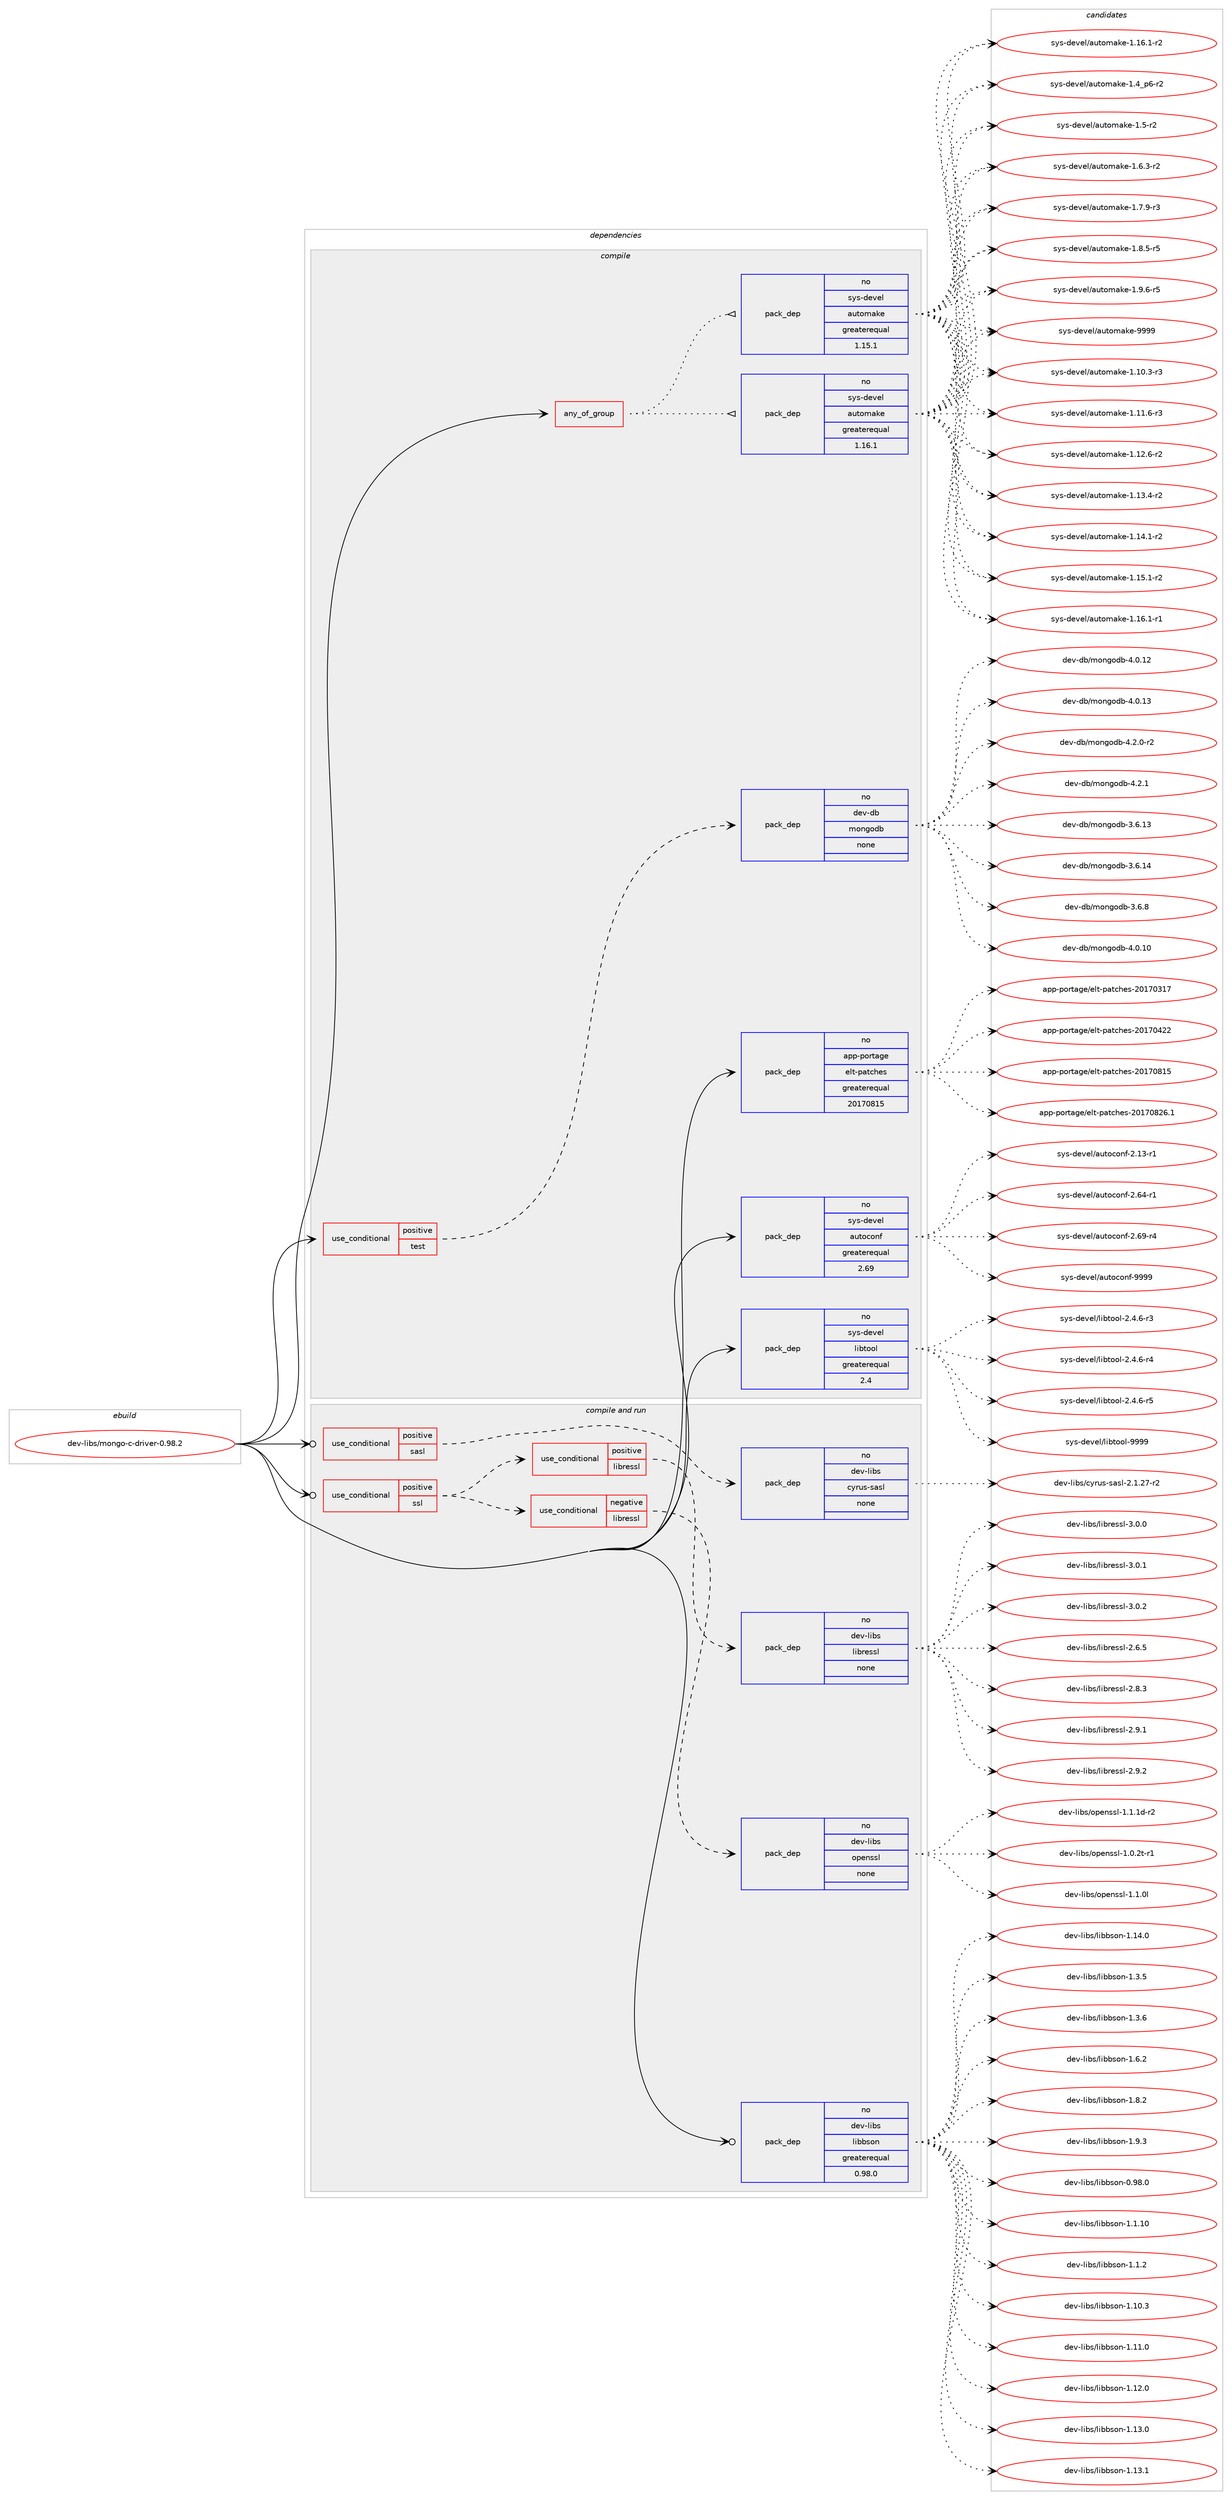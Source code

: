 digraph prolog {

# *************
# Graph options
# *************

newrank=true;
concentrate=true;
compound=true;
graph [rankdir=LR,fontname=Helvetica,fontsize=10,ranksep=1.5];#, ranksep=2.5, nodesep=0.2];
edge  [arrowhead=vee];
node  [fontname=Helvetica,fontsize=10];

# **********
# The ebuild
# **********

subgraph cluster_leftcol {
color=gray;
rank=same;
label=<<i>ebuild</i>>;
id [label="dev-libs/mongo-c-driver-0.98.2", color=red, width=4, href="../dev-libs/mongo-c-driver-0.98.2.svg"];
}

# ****************
# The dependencies
# ****************

subgraph cluster_midcol {
color=gray;
label=<<i>dependencies</i>>;
subgraph cluster_compile {
fillcolor="#eeeeee";
style=filled;
label=<<i>compile</i>>;
subgraph any11200 {
dependency567794 [label=<<TABLE BORDER="0" CELLBORDER="1" CELLSPACING="0" CELLPADDING="4"><TR><TD CELLPADDING="10">any_of_group</TD></TR></TABLE>>, shape=none, color=red];subgraph pack423989 {
dependency567795 [label=<<TABLE BORDER="0" CELLBORDER="1" CELLSPACING="0" CELLPADDING="4" WIDTH="220"><TR><TD ROWSPAN="6" CELLPADDING="30">pack_dep</TD></TR><TR><TD WIDTH="110">no</TD></TR><TR><TD>sys-devel</TD></TR><TR><TD>automake</TD></TR><TR><TD>greaterequal</TD></TR><TR><TD>1.16.1</TD></TR></TABLE>>, shape=none, color=blue];
}
dependency567794:e -> dependency567795:w [weight=20,style="dotted",arrowhead="oinv"];
subgraph pack423990 {
dependency567796 [label=<<TABLE BORDER="0" CELLBORDER="1" CELLSPACING="0" CELLPADDING="4" WIDTH="220"><TR><TD ROWSPAN="6" CELLPADDING="30">pack_dep</TD></TR><TR><TD WIDTH="110">no</TD></TR><TR><TD>sys-devel</TD></TR><TR><TD>automake</TD></TR><TR><TD>greaterequal</TD></TR><TR><TD>1.15.1</TD></TR></TABLE>>, shape=none, color=blue];
}
dependency567794:e -> dependency567796:w [weight=20,style="dotted",arrowhead="oinv"];
}
id:e -> dependency567794:w [weight=20,style="solid",arrowhead="vee"];
subgraph cond132246 {
dependency567797 [label=<<TABLE BORDER="0" CELLBORDER="1" CELLSPACING="0" CELLPADDING="4"><TR><TD ROWSPAN="3" CELLPADDING="10">use_conditional</TD></TR><TR><TD>positive</TD></TR><TR><TD>test</TD></TR></TABLE>>, shape=none, color=red];
subgraph pack423991 {
dependency567798 [label=<<TABLE BORDER="0" CELLBORDER="1" CELLSPACING="0" CELLPADDING="4" WIDTH="220"><TR><TD ROWSPAN="6" CELLPADDING="30">pack_dep</TD></TR><TR><TD WIDTH="110">no</TD></TR><TR><TD>dev-db</TD></TR><TR><TD>mongodb</TD></TR><TR><TD>none</TD></TR><TR><TD></TD></TR></TABLE>>, shape=none, color=blue];
}
dependency567797:e -> dependency567798:w [weight=20,style="dashed",arrowhead="vee"];
}
id:e -> dependency567797:w [weight=20,style="solid",arrowhead="vee"];
subgraph pack423992 {
dependency567799 [label=<<TABLE BORDER="0" CELLBORDER="1" CELLSPACING="0" CELLPADDING="4" WIDTH="220"><TR><TD ROWSPAN="6" CELLPADDING="30">pack_dep</TD></TR><TR><TD WIDTH="110">no</TD></TR><TR><TD>app-portage</TD></TR><TR><TD>elt-patches</TD></TR><TR><TD>greaterequal</TD></TR><TR><TD>20170815</TD></TR></TABLE>>, shape=none, color=blue];
}
id:e -> dependency567799:w [weight=20,style="solid",arrowhead="vee"];
subgraph pack423993 {
dependency567800 [label=<<TABLE BORDER="0" CELLBORDER="1" CELLSPACING="0" CELLPADDING="4" WIDTH="220"><TR><TD ROWSPAN="6" CELLPADDING="30">pack_dep</TD></TR><TR><TD WIDTH="110">no</TD></TR><TR><TD>sys-devel</TD></TR><TR><TD>autoconf</TD></TR><TR><TD>greaterequal</TD></TR><TR><TD>2.69</TD></TR></TABLE>>, shape=none, color=blue];
}
id:e -> dependency567800:w [weight=20,style="solid",arrowhead="vee"];
subgraph pack423994 {
dependency567801 [label=<<TABLE BORDER="0" CELLBORDER="1" CELLSPACING="0" CELLPADDING="4" WIDTH="220"><TR><TD ROWSPAN="6" CELLPADDING="30">pack_dep</TD></TR><TR><TD WIDTH="110">no</TD></TR><TR><TD>sys-devel</TD></TR><TR><TD>libtool</TD></TR><TR><TD>greaterequal</TD></TR><TR><TD>2.4</TD></TR></TABLE>>, shape=none, color=blue];
}
id:e -> dependency567801:w [weight=20,style="solid",arrowhead="vee"];
}
subgraph cluster_compileandrun {
fillcolor="#eeeeee";
style=filled;
label=<<i>compile and run</i>>;
subgraph cond132247 {
dependency567802 [label=<<TABLE BORDER="0" CELLBORDER="1" CELLSPACING="0" CELLPADDING="4"><TR><TD ROWSPAN="3" CELLPADDING="10">use_conditional</TD></TR><TR><TD>positive</TD></TR><TR><TD>sasl</TD></TR></TABLE>>, shape=none, color=red];
subgraph pack423995 {
dependency567803 [label=<<TABLE BORDER="0" CELLBORDER="1" CELLSPACING="0" CELLPADDING="4" WIDTH="220"><TR><TD ROWSPAN="6" CELLPADDING="30">pack_dep</TD></TR><TR><TD WIDTH="110">no</TD></TR><TR><TD>dev-libs</TD></TR><TR><TD>cyrus-sasl</TD></TR><TR><TD>none</TD></TR><TR><TD></TD></TR></TABLE>>, shape=none, color=blue];
}
dependency567802:e -> dependency567803:w [weight=20,style="dashed",arrowhead="vee"];
}
id:e -> dependency567802:w [weight=20,style="solid",arrowhead="odotvee"];
subgraph cond132248 {
dependency567804 [label=<<TABLE BORDER="0" CELLBORDER="1" CELLSPACING="0" CELLPADDING="4"><TR><TD ROWSPAN="3" CELLPADDING="10">use_conditional</TD></TR><TR><TD>positive</TD></TR><TR><TD>ssl</TD></TR></TABLE>>, shape=none, color=red];
subgraph cond132249 {
dependency567805 [label=<<TABLE BORDER="0" CELLBORDER="1" CELLSPACING="0" CELLPADDING="4"><TR><TD ROWSPAN="3" CELLPADDING="10">use_conditional</TD></TR><TR><TD>negative</TD></TR><TR><TD>libressl</TD></TR></TABLE>>, shape=none, color=red];
subgraph pack423996 {
dependency567806 [label=<<TABLE BORDER="0" CELLBORDER="1" CELLSPACING="0" CELLPADDING="4" WIDTH="220"><TR><TD ROWSPAN="6" CELLPADDING="30">pack_dep</TD></TR><TR><TD WIDTH="110">no</TD></TR><TR><TD>dev-libs</TD></TR><TR><TD>openssl</TD></TR><TR><TD>none</TD></TR><TR><TD></TD></TR></TABLE>>, shape=none, color=blue];
}
dependency567805:e -> dependency567806:w [weight=20,style="dashed",arrowhead="vee"];
}
dependency567804:e -> dependency567805:w [weight=20,style="dashed",arrowhead="vee"];
subgraph cond132250 {
dependency567807 [label=<<TABLE BORDER="0" CELLBORDER="1" CELLSPACING="0" CELLPADDING="4"><TR><TD ROWSPAN="3" CELLPADDING="10">use_conditional</TD></TR><TR><TD>positive</TD></TR><TR><TD>libressl</TD></TR></TABLE>>, shape=none, color=red];
subgraph pack423997 {
dependency567808 [label=<<TABLE BORDER="0" CELLBORDER="1" CELLSPACING="0" CELLPADDING="4" WIDTH="220"><TR><TD ROWSPAN="6" CELLPADDING="30">pack_dep</TD></TR><TR><TD WIDTH="110">no</TD></TR><TR><TD>dev-libs</TD></TR><TR><TD>libressl</TD></TR><TR><TD>none</TD></TR><TR><TD></TD></TR></TABLE>>, shape=none, color=blue];
}
dependency567807:e -> dependency567808:w [weight=20,style="dashed",arrowhead="vee"];
}
dependency567804:e -> dependency567807:w [weight=20,style="dashed",arrowhead="vee"];
}
id:e -> dependency567804:w [weight=20,style="solid",arrowhead="odotvee"];
subgraph pack423998 {
dependency567809 [label=<<TABLE BORDER="0" CELLBORDER="1" CELLSPACING="0" CELLPADDING="4" WIDTH="220"><TR><TD ROWSPAN="6" CELLPADDING="30">pack_dep</TD></TR><TR><TD WIDTH="110">no</TD></TR><TR><TD>dev-libs</TD></TR><TR><TD>libbson</TD></TR><TR><TD>greaterequal</TD></TR><TR><TD>0.98.0</TD></TR></TABLE>>, shape=none, color=blue];
}
id:e -> dependency567809:w [weight=20,style="solid",arrowhead="odotvee"];
}
subgraph cluster_run {
fillcolor="#eeeeee";
style=filled;
label=<<i>run</i>>;
}
}

# **************
# The candidates
# **************

subgraph cluster_choices {
rank=same;
color=gray;
label=<<i>candidates</i>>;

subgraph choice423989 {
color=black;
nodesep=1;
choice11512111545100101118101108479711711611110997107101454946494846514511451 [label="sys-devel/automake-1.10.3-r3", color=red, width=4,href="../sys-devel/automake-1.10.3-r3.svg"];
choice11512111545100101118101108479711711611110997107101454946494946544511451 [label="sys-devel/automake-1.11.6-r3", color=red, width=4,href="../sys-devel/automake-1.11.6-r3.svg"];
choice11512111545100101118101108479711711611110997107101454946495046544511450 [label="sys-devel/automake-1.12.6-r2", color=red, width=4,href="../sys-devel/automake-1.12.6-r2.svg"];
choice11512111545100101118101108479711711611110997107101454946495146524511450 [label="sys-devel/automake-1.13.4-r2", color=red, width=4,href="../sys-devel/automake-1.13.4-r2.svg"];
choice11512111545100101118101108479711711611110997107101454946495246494511450 [label="sys-devel/automake-1.14.1-r2", color=red, width=4,href="../sys-devel/automake-1.14.1-r2.svg"];
choice11512111545100101118101108479711711611110997107101454946495346494511450 [label="sys-devel/automake-1.15.1-r2", color=red, width=4,href="../sys-devel/automake-1.15.1-r2.svg"];
choice11512111545100101118101108479711711611110997107101454946495446494511449 [label="sys-devel/automake-1.16.1-r1", color=red, width=4,href="../sys-devel/automake-1.16.1-r1.svg"];
choice11512111545100101118101108479711711611110997107101454946495446494511450 [label="sys-devel/automake-1.16.1-r2", color=red, width=4,href="../sys-devel/automake-1.16.1-r2.svg"];
choice115121115451001011181011084797117116111109971071014549465295112544511450 [label="sys-devel/automake-1.4_p6-r2", color=red, width=4,href="../sys-devel/automake-1.4_p6-r2.svg"];
choice11512111545100101118101108479711711611110997107101454946534511450 [label="sys-devel/automake-1.5-r2", color=red, width=4,href="../sys-devel/automake-1.5-r2.svg"];
choice115121115451001011181011084797117116111109971071014549465446514511450 [label="sys-devel/automake-1.6.3-r2", color=red, width=4,href="../sys-devel/automake-1.6.3-r2.svg"];
choice115121115451001011181011084797117116111109971071014549465546574511451 [label="sys-devel/automake-1.7.9-r3", color=red, width=4,href="../sys-devel/automake-1.7.9-r3.svg"];
choice115121115451001011181011084797117116111109971071014549465646534511453 [label="sys-devel/automake-1.8.5-r5", color=red, width=4,href="../sys-devel/automake-1.8.5-r5.svg"];
choice115121115451001011181011084797117116111109971071014549465746544511453 [label="sys-devel/automake-1.9.6-r5", color=red, width=4,href="../sys-devel/automake-1.9.6-r5.svg"];
choice115121115451001011181011084797117116111109971071014557575757 [label="sys-devel/automake-9999", color=red, width=4,href="../sys-devel/automake-9999.svg"];
dependency567795:e -> choice11512111545100101118101108479711711611110997107101454946494846514511451:w [style=dotted,weight="100"];
dependency567795:e -> choice11512111545100101118101108479711711611110997107101454946494946544511451:w [style=dotted,weight="100"];
dependency567795:e -> choice11512111545100101118101108479711711611110997107101454946495046544511450:w [style=dotted,weight="100"];
dependency567795:e -> choice11512111545100101118101108479711711611110997107101454946495146524511450:w [style=dotted,weight="100"];
dependency567795:e -> choice11512111545100101118101108479711711611110997107101454946495246494511450:w [style=dotted,weight="100"];
dependency567795:e -> choice11512111545100101118101108479711711611110997107101454946495346494511450:w [style=dotted,weight="100"];
dependency567795:e -> choice11512111545100101118101108479711711611110997107101454946495446494511449:w [style=dotted,weight="100"];
dependency567795:e -> choice11512111545100101118101108479711711611110997107101454946495446494511450:w [style=dotted,weight="100"];
dependency567795:e -> choice115121115451001011181011084797117116111109971071014549465295112544511450:w [style=dotted,weight="100"];
dependency567795:e -> choice11512111545100101118101108479711711611110997107101454946534511450:w [style=dotted,weight="100"];
dependency567795:e -> choice115121115451001011181011084797117116111109971071014549465446514511450:w [style=dotted,weight="100"];
dependency567795:e -> choice115121115451001011181011084797117116111109971071014549465546574511451:w [style=dotted,weight="100"];
dependency567795:e -> choice115121115451001011181011084797117116111109971071014549465646534511453:w [style=dotted,weight="100"];
dependency567795:e -> choice115121115451001011181011084797117116111109971071014549465746544511453:w [style=dotted,weight="100"];
dependency567795:e -> choice115121115451001011181011084797117116111109971071014557575757:w [style=dotted,weight="100"];
}
subgraph choice423990 {
color=black;
nodesep=1;
choice11512111545100101118101108479711711611110997107101454946494846514511451 [label="sys-devel/automake-1.10.3-r3", color=red, width=4,href="../sys-devel/automake-1.10.3-r3.svg"];
choice11512111545100101118101108479711711611110997107101454946494946544511451 [label="sys-devel/automake-1.11.6-r3", color=red, width=4,href="../sys-devel/automake-1.11.6-r3.svg"];
choice11512111545100101118101108479711711611110997107101454946495046544511450 [label="sys-devel/automake-1.12.6-r2", color=red, width=4,href="../sys-devel/automake-1.12.6-r2.svg"];
choice11512111545100101118101108479711711611110997107101454946495146524511450 [label="sys-devel/automake-1.13.4-r2", color=red, width=4,href="../sys-devel/automake-1.13.4-r2.svg"];
choice11512111545100101118101108479711711611110997107101454946495246494511450 [label="sys-devel/automake-1.14.1-r2", color=red, width=4,href="../sys-devel/automake-1.14.1-r2.svg"];
choice11512111545100101118101108479711711611110997107101454946495346494511450 [label="sys-devel/automake-1.15.1-r2", color=red, width=4,href="../sys-devel/automake-1.15.1-r2.svg"];
choice11512111545100101118101108479711711611110997107101454946495446494511449 [label="sys-devel/automake-1.16.1-r1", color=red, width=4,href="../sys-devel/automake-1.16.1-r1.svg"];
choice11512111545100101118101108479711711611110997107101454946495446494511450 [label="sys-devel/automake-1.16.1-r2", color=red, width=4,href="../sys-devel/automake-1.16.1-r2.svg"];
choice115121115451001011181011084797117116111109971071014549465295112544511450 [label="sys-devel/automake-1.4_p6-r2", color=red, width=4,href="../sys-devel/automake-1.4_p6-r2.svg"];
choice11512111545100101118101108479711711611110997107101454946534511450 [label="sys-devel/automake-1.5-r2", color=red, width=4,href="../sys-devel/automake-1.5-r2.svg"];
choice115121115451001011181011084797117116111109971071014549465446514511450 [label="sys-devel/automake-1.6.3-r2", color=red, width=4,href="../sys-devel/automake-1.6.3-r2.svg"];
choice115121115451001011181011084797117116111109971071014549465546574511451 [label="sys-devel/automake-1.7.9-r3", color=red, width=4,href="../sys-devel/automake-1.7.9-r3.svg"];
choice115121115451001011181011084797117116111109971071014549465646534511453 [label="sys-devel/automake-1.8.5-r5", color=red, width=4,href="../sys-devel/automake-1.8.5-r5.svg"];
choice115121115451001011181011084797117116111109971071014549465746544511453 [label="sys-devel/automake-1.9.6-r5", color=red, width=4,href="../sys-devel/automake-1.9.6-r5.svg"];
choice115121115451001011181011084797117116111109971071014557575757 [label="sys-devel/automake-9999", color=red, width=4,href="../sys-devel/automake-9999.svg"];
dependency567796:e -> choice11512111545100101118101108479711711611110997107101454946494846514511451:w [style=dotted,weight="100"];
dependency567796:e -> choice11512111545100101118101108479711711611110997107101454946494946544511451:w [style=dotted,weight="100"];
dependency567796:e -> choice11512111545100101118101108479711711611110997107101454946495046544511450:w [style=dotted,weight="100"];
dependency567796:e -> choice11512111545100101118101108479711711611110997107101454946495146524511450:w [style=dotted,weight="100"];
dependency567796:e -> choice11512111545100101118101108479711711611110997107101454946495246494511450:w [style=dotted,weight="100"];
dependency567796:e -> choice11512111545100101118101108479711711611110997107101454946495346494511450:w [style=dotted,weight="100"];
dependency567796:e -> choice11512111545100101118101108479711711611110997107101454946495446494511449:w [style=dotted,weight="100"];
dependency567796:e -> choice11512111545100101118101108479711711611110997107101454946495446494511450:w [style=dotted,weight="100"];
dependency567796:e -> choice115121115451001011181011084797117116111109971071014549465295112544511450:w [style=dotted,weight="100"];
dependency567796:e -> choice11512111545100101118101108479711711611110997107101454946534511450:w [style=dotted,weight="100"];
dependency567796:e -> choice115121115451001011181011084797117116111109971071014549465446514511450:w [style=dotted,weight="100"];
dependency567796:e -> choice115121115451001011181011084797117116111109971071014549465546574511451:w [style=dotted,weight="100"];
dependency567796:e -> choice115121115451001011181011084797117116111109971071014549465646534511453:w [style=dotted,weight="100"];
dependency567796:e -> choice115121115451001011181011084797117116111109971071014549465746544511453:w [style=dotted,weight="100"];
dependency567796:e -> choice115121115451001011181011084797117116111109971071014557575757:w [style=dotted,weight="100"];
}
subgraph choice423991 {
color=black;
nodesep=1;
choice1001011184510098471091111101031111009845514654464951 [label="dev-db/mongodb-3.6.13", color=red, width=4,href="../dev-db/mongodb-3.6.13.svg"];
choice1001011184510098471091111101031111009845514654464952 [label="dev-db/mongodb-3.6.14", color=red, width=4,href="../dev-db/mongodb-3.6.14.svg"];
choice10010111845100984710911111010311110098455146544656 [label="dev-db/mongodb-3.6.8", color=red, width=4,href="../dev-db/mongodb-3.6.8.svg"];
choice1001011184510098471091111101031111009845524648464948 [label="dev-db/mongodb-4.0.10", color=red, width=4,href="../dev-db/mongodb-4.0.10.svg"];
choice1001011184510098471091111101031111009845524648464950 [label="dev-db/mongodb-4.0.12", color=red, width=4,href="../dev-db/mongodb-4.0.12.svg"];
choice1001011184510098471091111101031111009845524648464951 [label="dev-db/mongodb-4.0.13", color=red, width=4,href="../dev-db/mongodb-4.0.13.svg"];
choice100101118451009847109111110103111100984552465046484511450 [label="dev-db/mongodb-4.2.0-r2", color=red, width=4,href="../dev-db/mongodb-4.2.0-r2.svg"];
choice10010111845100984710911111010311110098455246504649 [label="dev-db/mongodb-4.2.1", color=red, width=4,href="../dev-db/mongodb-4.2.1.svg"];
dependency567798:e -> choice1001011184510098471091111101031111009845514654464951:w [style=dotted,weight="100"];
dependency567798:e -> choice1001011184510098471091111101031111009845514654464952:w [style=dotted,weight="100"];
dependency567798:e -> choice10010111845100984710911111010311110098455146544656:w [style=dotted,weight="100"];
dependency567798:e -> choice1001011184510098471091111101031111009845524648464948:w [style=dotted,weight="100"];
dependency567798:e -> choice1001011184510098471091111101031111009845524648464950:w [style=dotted,weight="100"];
dependency567798:e -> choice1001011184510098471091111101031111009845524648464951:w [style=dotted,weight="100"];
dependency567798:e -> choice100101118451009847109111110103111100984552465046484511450:w [style=dotted,weight="100"];
dependency567798:e -> choice10010111845100984710911111010311110098455246504649:w [style=dotted,weight="100"];
}
subgraph choice423992 {
color=black;
nodesep=1;
choice97112112451121111141169710310147101108116451129711699104101115455048495548514955 [label="app-portage/elt-patches-20170317", color=red, width=4,href="../app-portage/elt-patches-20170317.svg"];
choice97112112451121111141169710310147101108116451129711699104101115455048495548525050 [label="app-portage/elt-patches-20170422", color=red, width=4,href="../app-portage/elt-patches-20170422.svg"];
choice97112112451121111141169710310147101108116451129711699104101115455048495548564953 [label="app-portage/elt-patches-20170815", color=red, width=4,href="../app-portage/elt-patches-20170815.svg"];
choice971121124511211111411697103101471011081164511297116991041011154550484955485650544649 [label="app-portage/elt-patches-20170826.1", color=red, width=4,href="../app-portage/elt-patches-20170826.1.svg"];
dependency567799:e -> choice97112112451121111141169710310147101108116451129711699104101115455048495548514955:w [style=dotted,weight="100"];
dependency567799:e -> choice97112112451121111141169710310147101108116451129711699104101115455048495548525050:w [style=dotted,weight="100"];
dependency567799:e -> choice97112112451121111141169710310147101108116451129711699104101115455048495548564953:w [style=dotted,weight="100"];
dependency567799:e -> choice971121124511211111411697103101471011081164511297116991041011154550484955485650544649:w [style=dotted,weight="100"];
}
subgraph choice423993 {
color=black;
nodesep=1;
choice1151211154510010111810110847971171161119911111010245504649514511449 [label="sys-devel/autoconf-2.13-r1", color=red, width=4,href="../sys-devel/autoconf-2.13-r1.svg"];
choice1151211154510010111810110847971171161119911111010245504654524511449 [label="sys-devel/autoconf-2.64-r1", color=red, width=4,href="../sys-devel/autoconf-2.64-r1.svg"];
choice1151211154510010111810110847971171161119911111010245504654574511452 [label="sys-devel/autoconf-2.69-r4", color=red, width=4,href="../sys-devel/autoconf-2.69-r4.svg"];
choice115121115451001011181011084797117116111991111101024557575757 [label="sys-devel/autoconf-9999", color=red, width=4,href="../sys-devel/autoconf-9999.svg"];
dependency567800:e -> choice1151211154510010111810110847971171161119911111010245504649514511449:w [style=dotted,weight="100"];
dependency567800:e -> choice1151211154510010111810110847971171161119911111010245504654524511449:w [style=dotted,weight="100"];
dependency567800:e -> choice1151211154510010111810110847971171161119911111010245504654574511452:w [style=dotted,weight="100"];
dependency567800:e -> choice115121115451001011181011084797117116111991111101024557575757:w [style=dotted,weight="100"];
}
subgraph choice423994 {
color=black;
nodesep=1;
choice1151211154510010111810110847108105981161111111084550465246544511451 [label="sys-devel/libtool-2.4.6-r3", color=red, width=4,href="../sys-devel/libtool-2.4.6-r3.svg"];
choice1151211154510010111810110847108105981161111111084550465246544511452 [label="sys-devel/libtool-2.4.6-r4", color=red, width=4,href="../sys-devel/libtool-2.4.6-r4.svg"];
choice1151211154510010111810110847108105981161111111084550465246544511453 [label="sys-devel/libtool-2.4.6-r5", color=red, width=4,href="../sys-devel/libtool-2.4.6-r5.svg"];
choice1151211154510010111810110847108105981161111111084557575757 [label="sys-devel/libtool-9999", color=red, width=4,href="../sys-devel/libtool-9999.svg"];
dependency567801:e -> choice1151211154510010111810110847108105981161111111084550465246544511451:w [style=dotted,weight="100"];
dependency567801:e -> choice1151211154510010111810110847108105981161111111084550465246544511452:w [style=dotted,weight="100"];
dependency567801:e -> choice1151211154510010111810110847108105981161111111084550465246544511453:w [style=dotted,weight="100"];
dependency567801:e -> choice1151211154510010111810110847108105981161111111084557575757:w [style=dotted,weight="100"];
}
subgraph choice423995 {
color=black;
nodesep=1;
choice100101118451081059811547991211141171154511597115108455046494650554511450 [label="dev-libs/cyrus-sasl-2.1.27-r2", color=red, width=4,href="../dev-libs/cyrus-sasl-2.1.27-r2.svg"];
dependency567803:e -> choice100101118451081059811547991211141171154511597115108455046494650554511450:w [style=dotted,weight="100"];
}
subgraph choice423996 {
color=black;
nodesep=1;
choice1001011184510810598115471111121011101151151084549464846501164511449 [label="dev-libs/openssl-1.0.2t-r1", color=red, width=4,href="../dev-libs/openssl-1.0.2t-r1.svg"];
choice100101118451081059811547111112101110115115108454946494648108 [label="dev-libs/openssl-1.1.0l", color=red, width=4,href="../dev-libs/openssl-1.1.0l.svg"];
choice1001011184510810598115471111121011101151151084549464946491004511450 [label="dev-libs/openssl-1.1.1d-r2", color=red, width=4,href="../dev-libs/openssl-1.1.1d-r2.svg"];
dependency567806:e -> choice1001011184510810598115471111121011101151151084549464846501164511449:w [style=dotted,weight="100"];
dependency567806:e -> choice100101118451081059811547111112101110115115108454946494648108:w [style=dotted,weight="100"];
dependency567806:e -> choice1001011184510810598115471111121011101151151084549464946491004511450:w [style=dotted,weight="100"];
}
subgraph choice423997 {
color=black;
nodesep=1;
choice10010111845108105981154710810598114101115115108455046544653 [label="dev-libs/libressl-2.6.5", color=red, width=4,href="../dev-libs/libressl-2.6.5.svg"];
choice10010111845108105981154710810598114101115115108455046564651 [label="dev-libs/libressl-2.8.3", color=red, width=4,href="../dev-libs/libressl-2.8.3.svg"];
choice10010111845108105981154710810598114101115115108455046574649 [label="dev-libs/libressl-2.9.1", color=red, width=4,href="../dev-libs/libressl-2.9.1.svg"];
choice10010111845108105981154710810598114101115115108455046574650 [label="dev-libs/libressl-2.9.2", color=red, width=4,href="../dev-libs/libressl-2.9.2.svg"];
choice10010111845108105981154710810598114101115115108455146484648 [label="dev-libs/libressl-3.0.0", color=red, width=4,href="../dev-libs/libressl-3.0.0.svg"];
choice10010111845108105981154710810598114101115115108455146484649 [label="dev-libs/libressl-3.0.1", color=red, width=4,href="../dev-libs/libressl-3.0.1.svg"];
choice10010111845108105981154710810598114101115115108455146484650 [label="dev-libs/libressl-3.0.2", color=red, width=4,href="../dev-libs/libressl-3.0.2.svg"];
dependency567808:e -> choice10010111845108105981154710810598114101115115108455046544653:w [style=dotted,weight="100"];
dependency567808:e -> choice10010111845108105981154710810598114101115115108455046564651:w [style=dotted,weight="100"];
dependency567808:e -> choice10010111845108105981154710810598114101115115108455046574649:w [style=dotted,weight="100"];
dependency567808:e -> choice10010111845108105981154710810598114101115115108455046574650:w [style=dotted,weight="100"];
dependency567808:e -> choice10010111845108105981154710810598114101115115108455146484648:w [style=dotted,weight="100"];
dependency567808:e -> choice10010111845108105981154710810598114101115115108455146484649:w [style=dotted,weight="100"];
dependency567808:e -> choice10010111845108105981154710810598114101115115108455146484650:w [style=dotted,weight="100"];
}
subgraph choice423998 {
color=black;
nodesep=1;
choice100101118451081059811547108105989811511111045484657564648 [label="dev-libs/libbson-0.98.0", color=red, width=4,href="../dev-libs/libbson-0.98.0.svg"];
choice100101118451081059811547108105989811511111045494649464948 [label="dev-libs/libbson-1.1.10", color=red, width=4,href="../dev-libs/libbson-1.1.10.svg"];
choice1001011184510810598115471081059898115111110454946494650 [label="dev-libs/libbson-1.1.2", color=red, width=4,href="../dev-libs/libbson-1.1.2.svg"];
choice100101118451081059811547108105989811511111045494649484651 [label="dev-libs/libbson-1.10.3", color=red, width=4,href="../dev-libs/libbson-1.10.3.svg"];
choice100101118451081059811547108105989811511111045494649494648 [label="dev-libs/libbson-1.11.0", color=red, width=4,href="../dev-libs/libbson-1.11.0.svg"];
choice100101118451081059811547108105989811511111045494649504648 [label="dev-libs/libbson-1.12.0", color=red, width=4,href="../dev-libs/libbson-1.12.0.svg"];
choice100101118451081059811547108105989811511111045494649514648 [label="dev-libs/libbson-1.13.0", color=red, width=4,href="../dev-libs/libbson-1.13.0.svg"];
choice100101118451081059811547108105989811511111045494649514649 [label="dev-libs/libbson-1.13.1", color=red, width=4,href="../dev-libs/libbson-1.13.1.svg"];
choice100101118451081059811547108105989811511111045494649524648 [label="dev-libs/libbson-1.14.0", color=red, width=4,href="../dev-libs/libbson-1.14.0.svg"];
choice1001011184510810598115471081059898115111110454946514653 [label="dev-libs/libbson-1.3.5", color=red, width=4,href="../dev-libs/libbson-1.3.5.svg"];
choice1001011184510810598115471081059898115111110454946514654 [label="dev-libs/libbson-1.3.6", color=red, width=4,href="../dev-libs/libbson-1.3.6.svg"];
choice1001011184510810598115471081059898115111110454946544650 [label="dev-libs/libbson-1.6.2", color=red, width=4,href="../dev-libs/libbson-1.6.2.svg"];
choice1001011184510810598115471081059898115111110454946564650 [label="dev-libs/libbson-1.8.2", color=red, width=4,href="../dev-libs/libbson-1.8.2.svg"];
choice1001011184510810598115471081059898115111110454946574651 [label="dev-libs/libbson-1.9.3", color=red, width=4,href="../dev-libs/libbson-1.9.3.svg"];
dependency567809:e -> choice100101118451081059811547108105989811511111045484657564648:w [style=dotted,weight="100"];
dependency567809:e -> choice100101118451081059811547108105989811511111045494649464948:w [style=dotted,weight="100"];
dependency567809:e -> choice1001011184510810598115471081059898115111110454946494650:w [style=dotted,weight="100"];
dependency567809:e -> choice100101118451081059811547108105989811511111045494649484651:w [style=dotted,weight="100"];
dependency567809:e -> choice100101118451081059811547108105989811511111045494649494648:w [style=dotted,weight="100"];
dependency567809:e -> choice100101118451081059811547108105989811511111045494649504648:w [style=dotted,weight="100"];
dependency567809:e -> choice100101118451081059811547108105989811511111045494649514648:w [style=dotted,weight="100"];
dependency567809:e -> choice100101118451081059811547108105989811511111045494649514649:w [style=dotted,weight="100"];
dependency567809:e -> choice100101118451081059811547108105989811511111045494649524648:w [style=dotted,weight="100"];
dependency567809:e -> choice1001011184510810598115471081059898115111110454946514653:w [style=dotted,weight="100"];
dependency567809:e -> choice1001011184510810598115471081059898115111110454946514654:w [style=dotted,weight="100"];
dependency567809:e -> choice1001011184510810598115471081059898115111110454946544650:w [style=dotted,weight="100"];
dependency567809:e -> choice1001011184510810598115471081059898115111110454946564650:w [style=dotted,weight="100"];
dependency567809:e -> choice1001011184510810598115471081059898115111110454946574651:w [style=dotted,weight="100"];
}
}

}
